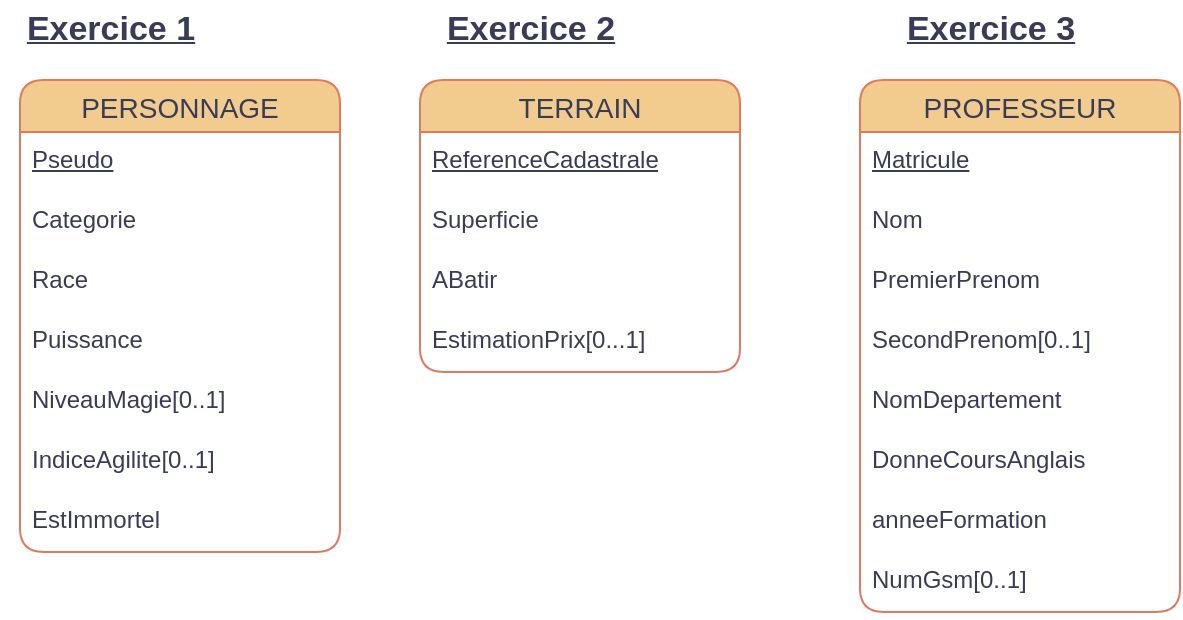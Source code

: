 <mxfile version="22.0.4" type="device">
  <diagram id="R2lEEEUBdFMjLlhIrx00" name="Page-1">
    <mxGraphModel dx="1502" dy="1805" grid="1" gridSize="10" guides="1" tooltips="1" connect="1" arrows="1" fold="1" page="1" pageScale="1" pageWidth="850" pageHeight="1100" math="0" shadow="0" extFonts="Permanent Marker^https://fonts.googleapis.com/css?family=Permanent+Marker">
      <root>
        <mxCell id="0" />
        <mxCell id="1" parent="0" />
        <mxCell id="XAOC10Xmg_Zh9gc4i3sf-1" value="PERSONNAGE" style="swimlane;fontStyle=0;childLayout=stackLayout;horizontal=1;startSize=26;horizontalStack=0;resizeParent=1;resizeParentMax=0;resizeLast=0;collapsible=1;marginBottom=0;align=center;fontSize=14;labelBackgroundColor=none;fillColor=#F2CC8F;strokeColor=#E07A5F;fontColor=#393C56;rounded=1;" parent="1" vertex="1">
          <mxGeometry x="80" y="-20" width="160" height="236" as="geometry" />
        </mxCell>
        <mxCell id="XAOC10Xmg_Zh9gc4i3sf-2" value="&lt;u&gt;Pseudo&lt;/u&gt;" style="text;strokeColor=none;fillColor=none;spacingLeft=4;spacingRight=4;overflow=hidden;rotatable=0;points=[[0,0.5],[1,0.5]];portConstraint=eastwest;fontSize=12;whiteSpace=wrap;html=1;labelBackgroundColor=none;fontColor=#393C56;rounded=1;" parent="XAOC10Xmg_Zh9gc4i3sf-1" vertex="1">
          <mxGeometry y="26" width="160" height="30" as="geometry" />
        </mxCell>
        <mxCell id="XAOC10Xmg_Zh9gc4i3sf-3" value="Categorie" style="text;strokeColor=none;fillColor=none;spacingLeft=4;spacingRight=4;overflow=hidden;rotatable=0;points=[[0,0.5],[1,0.5]];portConstraint=eastwest;fontSize=12;whiteSpace=wrap;html=1;labelBackgroundColor=none;fontColor=#393C56;rounded=1;" parent="XAOC10Xmg_Zh9gc4i3sf-1" vertex="1">
          <mxGeometry y="56" width="160" height="30" as="geometry" />
        </mxCell>
        <mxCell id="XAOC10Xmg_Zh9gc4i3sf-4" value="Race" style="text;strokeColor=none;fillColor=none;spacingLeft=4;spacingRight=4;overflow=hidden;rotatable=0;points=[[0,0.5],[1,0.5]];portConstraint=eastwest;fontSize=12;whiteSpace=wrap;html=1;labelBackgroundColor=none;fontColor=#393C56;rounded=1;" parent="XAOC10Xmg_Zh9gc4i3sf-1" vertex="1">
          <mxGeometry y="86" width="160" height="30" as="geometry" />
        </mxCell>
        <mxCell id="XAOC10Xmg_Zh9gc4i3sf-5" value="Puissance" style="text;strokeColor=none;fillColor=none;spacingLeft=4;spacingRight=4;overflow=hidden;rotatable=0;points=[[0,0.5],[1,0.5]];portConstraint=eastwest;fontSize=12;whiteSpace=wrap;html=1;labelBackgroundColor=none;fontColor=#393C56;rounded=1;" parent="XAOC10Xmg_Zh9gc4i3sf-1" vertex="1">
          <mxGeometry y="116" width="160" height="30" as="geometry" />
        </mxCell>
        <mxCell id="XAOC10Xmg_Zh9gc4i3sf-6" value="NiveauMagie[0..1]" style="text;strokeColor=none;fillColor=none;spacingLeft=4;spacingRight=4;overflow=hidden;rotatable=0;points=[[0,0.5],[1,0.5]];portConstraint=eastwest;fontSize=12;whiteSpace=wrap;html=1;labelBackgroundColor=none;fontColor=#393C56;rounded=1;" parent="XAOC10Xmg_Zh9gc4i3sf-1" vertex="1">
          <mxGeometry y="146" width="160" height="30" as="geometry" />
        </mxCell>
        <mxCell id="XAOC10Xmg_Zh9gc4i3sf-7" value="IndiceAgilite[0..1]" style="text;strokeColor=none;fillColor=none;spacingLeft=4;spacingRight=4;overflow=hidden;rotatable=0;points=[[0,0.5],[1,0.5]];portConstraint=eastwest;fontSize=12;whiteSpace=wrap;html=1;labelBackgroundColor=none;fontColor=#393C56;rounded=1;" parent="XAOC10Xmg_Zh9gc4i3sf-1" vertex="1">
          <mxGeometry y="176" width="160" height="30" as="geometry" />
        </mxCell>
        <mxCell id="XAOC10Xmg_Zh9gc4i3sf-8" value="EstImmortel" style="text;strokeColor=none;fillColor=none;spacingLeft=4;spacingRight=4;overflow=hidden;rotatable=0;points=[[0,0.5],[1,0.5]];portConstraint=eastwest;fontSize=12;whiteSpace=wrap;html=1;labelBackgroundColor=none;fontColor=#393C56;rounded=1;" parent="XAOC10Xmg_Zh9gc4i3sf-1" vertex="1">
          <mxGeometry y="206" width="160" height="30" as="geometry" />
        </mxCell>
        <mxCell id="XAOC10Xmg_Zh9gc4i3sf-9" value="&lt;b&gt;&lt;font style=&quot;font-size: 17px;&quot;&gt;&lt;u&gt;Exercice 1&lt;/u&gt;&lt;/font&gt;&lt;/b&gt;" style="text;html=1;align=center;verticalAlign=middle;resizable=0;points=[];autosize=1;strokeColor=none;fillColor=none;labelBackgroundColor=none;fontColor=#393C56;rounded=1;" parent="1" vertex="1">
          <mxGeometry x="70" y="-60" width="110" height="30" as="geometry" />
        </mxCell>
        <mxCell id="XAOC10Xmg_Zh9gc4i3sf-10" value="&lt;b&gt;&lt;font style=&quot;font-size: 17px;&quot;&gt;&lt;u&gt;Exercice 2&lt;/u&gt;&lt;/font&gt;&lt;/b&gt;" style="text;html=1;align=center;verticalAlign=middle;resizable=0;points=[];autosize=1;strokeColor=none;fillColor=none;labelBackgroundColor=none;fontColor=#393C56;rounded=1;" parent="1" vertex="1">
          <mxGeometry x="280" y="-60" width="110" height="30" as="geometry" />
        </mxCell>
        <mxCell id="XAOC10Xmg_Zh9gc4i3sf-11" value="TERRAIN" style="swimlane;fontStyle=0;childLayout=stackLayout;horizontal=1;startSize=26;horizontalStack=0;resizeParent=1;resizeParentMax=0;resizeLast=0;collapsible=1;marginBottom=0;align=center;fontSize=14;labelBackgroundColor=none;fillColor=#F2CC8F;strokeColor=#E07A5F;fontColor=#393C56;rounded=1;" parent="1" vertex="1">
          <mxGeometry x="280" y="-20" width="160" height="146" as="geometry" />
        </mxCell>
        <mxCell id="XAOC10Xmg_Zh9gc4i3sf-12" value="&lt;u&gt;ReferenceCadastrale&lt;/u&gt;" style="text;strokeColor=none;fillColor=none;spacingLeft=4;spacingRight=4;overflow=hidden;rotatable=0;points=[[0,0.5],[1,0.5]];portConstraint=eastwest;fontSize=12;whiteSpace=wrap;html=1;labelBackgroundColor=none;fontColor=#393C56;rounded=1;" parent="XAOC10Xmg_Zh9gc4i3sf-11" vertex="1">
          <mxGeometry y="26" width="160" height="30" as="geometry" />
        </mxCell>
        <mxCell id="XAOC10Xmg_Zh9gc4i3sf-13" value="Superficie" style="text;strokeColor=none;fillColor=none;spacingLeft=4;spacingRight=4;overflow=hidden;rotatable=0;points=[[0,0.5],[1,0.5]];portConstraint=eastwest;fontSize=12;whiteSpace=wrap;html=1;labelBackgroundColor=none;fontColor=#393C56;rounded=1;" parent="XAOC10Xmg_Zh9gc4i3sf-11" vertex="1">
          <mxGeometry y="56" width="160" height="30" as="geometry" />
        </mxCell>
        <mxCell id="XAOC10Xmg_Zh9gc4i3sf-14" value="ABatir" style="text;strokeColor=none;fillColor=none;spacingLeft=4;spacingRight=4;overflow=hidden;rotatable=0;points=[[0,0.5],[1,0.5]];portConstraint=eastwest;fontSize=12;whiteSpace=wrap;html=1;labelBackgroundColor=none;fontColor=#393C56;rounded=1;" parent="XAOC10Xmg_Zh9gc4i3sf-11" vertex="1">
          <mxGeometry y="86" width="160" height="30" as="geometry" />
        </mxCell>
        <mxCell id="XAOC10Xmg_Zh9gc4i3sf-15" value="EstimationPrix[0...1]" style="text;strokeColor=none;fillColor=none;spacingLeft=4;spacingRight=4;overflow=hidden;rotatable=0;points=[[0,0.5],[1,0.5]];portConstraint=eastwest;fontSize=12;whiteSpace=wrap;html=1;labelBackgroundColor=none;fontColor=#393C56;rounded=1;" parent="XAOC10Xmg_Zh9gc4i3sf-11" vertex="1">
          <mxGeometry y="116" width="160" height="30" as="geometry" />
        </mxCell>
        <mxCell id="1MacEOc5Y4C0QVRYKjW1-1" value="&lt;b&gt;&lt;font style=&quot;font-size: 17px;&quot;&gt;&lt;u&gt;Exercice 3&lt;/u&gt;&lt;/font&gt;&lt;/b&gt;" style="text;html=1;align=center;verticalAlign=middle;resizable=0;points=[];autosize=1;strokeColor=none;fillColor=none;labelBackgroundColor=none;fontColor=#393C56;rounded=1;" parent="1" vertex="1">
          <mxGeometry x="510" y="-60" width="110" height="30" as="geometry" />
        </mxCell>
        <mxCell id="1MacEOc5Y4C0QVRYKjW1-2" value="PROFESSEUR" style="swimlane;fontStyle=0;childLayout=stackLayout;horizontal=1;startSize=26;horizontalStack=0;resizeParent=1;resizeParentMax=0;resizeLast=0;collapsible=1;marginBottom=0;align=center;fontSize=14;labelBackgroundColor=none;fillColor=#F2CC8F;strokeColor=#E07A5F;fontColor=#393C56;rounded=1;" parent="1" vertex="1">
          <mxGeometry x="500" y="-20" width="160" height="266" as="geometry" />
        </mxCell>
        <mxCell id="1MacEOc5Y4C0QVRYKjW1-3" value="&lt;u&gt;Matricule&lt;/u&gt;" style="text;strokeColor=none;fillColor=none;spacingLeft=4;spacingRight=4;overflow=hidden;rotatable=0;points=[[0,0.5],[1,0.5]];portConstraint=eastwest;fontSize=12;whiteSpace=wrap;html=1;labelBackgroundColor=none;fontColor=#393C56;rounded=1;" parent="1MacEOc5Y4C0QVRYKjW1-2" vertex="1">
          <mxGeometry y="26" width="160" height="30" as="geometry" />
        </mxCell>
        <mxCell id="1MacEOc5Y4C0QVRYKjW1-4" value="Nom" style="text;strokeColor=none;fillColor=none;spacingLeft=4;spacingRight=4;overflow=hidden;rotatable=0;points=[[0,0.5],[1,0.5]];portConstraint=eastwest;fontSize=12;whiteSpace=wrap;html=1;labelBackgroundColor=none;fontColor=#393C56;rounded=1;" parent="1MacEOc5Y4C0QVRYKjW1-2" vertex="1">
          <mxGeometry y="56" width="160" height="30" as="geometry" />
        </mxCell>
        <mxCell id="1MacEOc5Y4C0QVRYKjW1-5" value="PremierPrenom" style="text;strokeColor=none;fillColor=none;spacingLeft=4;spacingRight=4;overflow=hidden;rotatable=0;points=[[0,0.5],[1,0.5]];portConstraint=eastwest;fontSize=12;whiteSpace=wrap;html=1;labelBackgroundColor=none;fontColor=#393C56;rounded=1;" parent="1MacEOc5Y4C0QVRYKjW1-2" vertex="1">
          <mxGeometry y="86" width="160" height="30" as="geometry" />
        </mxCell>
        <mxCell id="1MacEOc5Y4C0QVRYKjW1-6" value="SecondPrenom[0..1]" style="text;strokeColor=none;fillColor=none;spacingLeft=4;spacingRight=4;overflow=hidden;rotatable=0;points=[[0,0.5],[1,0.5]];portConstraint=eastwest;fontSize=12;whiteSpace=wrap;html=1;labelBackgroundColor=none;fontColor=#393C56;rounded=1;" parent="1MacEOc5Y4C0QVRYKjW1-2" vertex="1">
          <mxGeometry y="116" width="160" height="30" as="geometry" />
        </mxCell>
        <mxCell id="1MacEOc5Y4C0QVRYKjW1-7" value="NomDepartement" style="text;strokeColor=none;fillColor=none;spacingLeft=4;spacingRight=4;overflow=hidden;rotatable=0;points=[[0,0.5],[1,0.5]];portConstraint=eastwest;fontSize=12;whiteSpace=wrap;html=1;labelBackgroundColor=none;fontColor=#393C56;rounded=1;" parent="1MacEOc5Y4C0QVRYKjW1-2" vertex="1">
          <mxGeometry y="146" width="160" height="30" as="geometry" />
        </mxCell>
        <mxCell id="1MacEOc5Y4C0QVRYKjW1-8" value="DonneCoursAnglais" style="text;strokeColor=none;fillColor=none;spacingLeft=4;spacingRight=4;overflow=hidden;rotatable=0;points=[[0,0.5],[1,0.5]];portConstraint=eastwest;fontSize=12;whiteSpace=wrap;html=1;labelBackgroundColor=none;fontColor=#393C56;rounded=1;" parent="1MacEOc5Y4C0QVRYKjW1-2" vertex="1">
          <mxGeometry y="176" width="160" height="30" as="geometry" />
        </mxCell>
        <mxCell id="1MacEOc5Y4C0QVRYKjW1-9" value="anneeFormation" style="text;strokeColor=none;fillColor=none;spacingLeft=4;spacingRight=4;overflow=hidden;rotatable=0;points=[[0,0.5],[1,0.5]];portConstraint=eastwest;fontSize=12;whiteSpace=wrap;html=1;labelBackgroundColor=none;fontColor=#393C56;rounded=1;" parent="1MacEOc5Y4C0QVRYKjW1-2" vertex="1">
          <mxGeometry y="206" width="160" height="30" as="geometry" />
        </mxCell>
        <mxCell id="1MacEOc5Y4C0QVRYKjW1-10" value="NumGsm[0..1]" style="text;strokeColor=none;fillColor=none;spacingLeft=4;spacingRight=4;overflow=hidden;rotatable=0;points=[[0,0.5],[1,0.5]];portConstraint=eastwest;fontSize=12;whiteSpace=wrap;html=1;labelBackgroundColor=none;fontColor=#393C56;rounded=1;" parent="1MacEOc5Y4C0QVRYKjW1-2" vertex="1">
          <mxGeometry y="236" width="160" height="30" as="geometry" />
        </mxCell>
      </root>
    </mxGraphModel>
  </diagram>
</mxfile>

